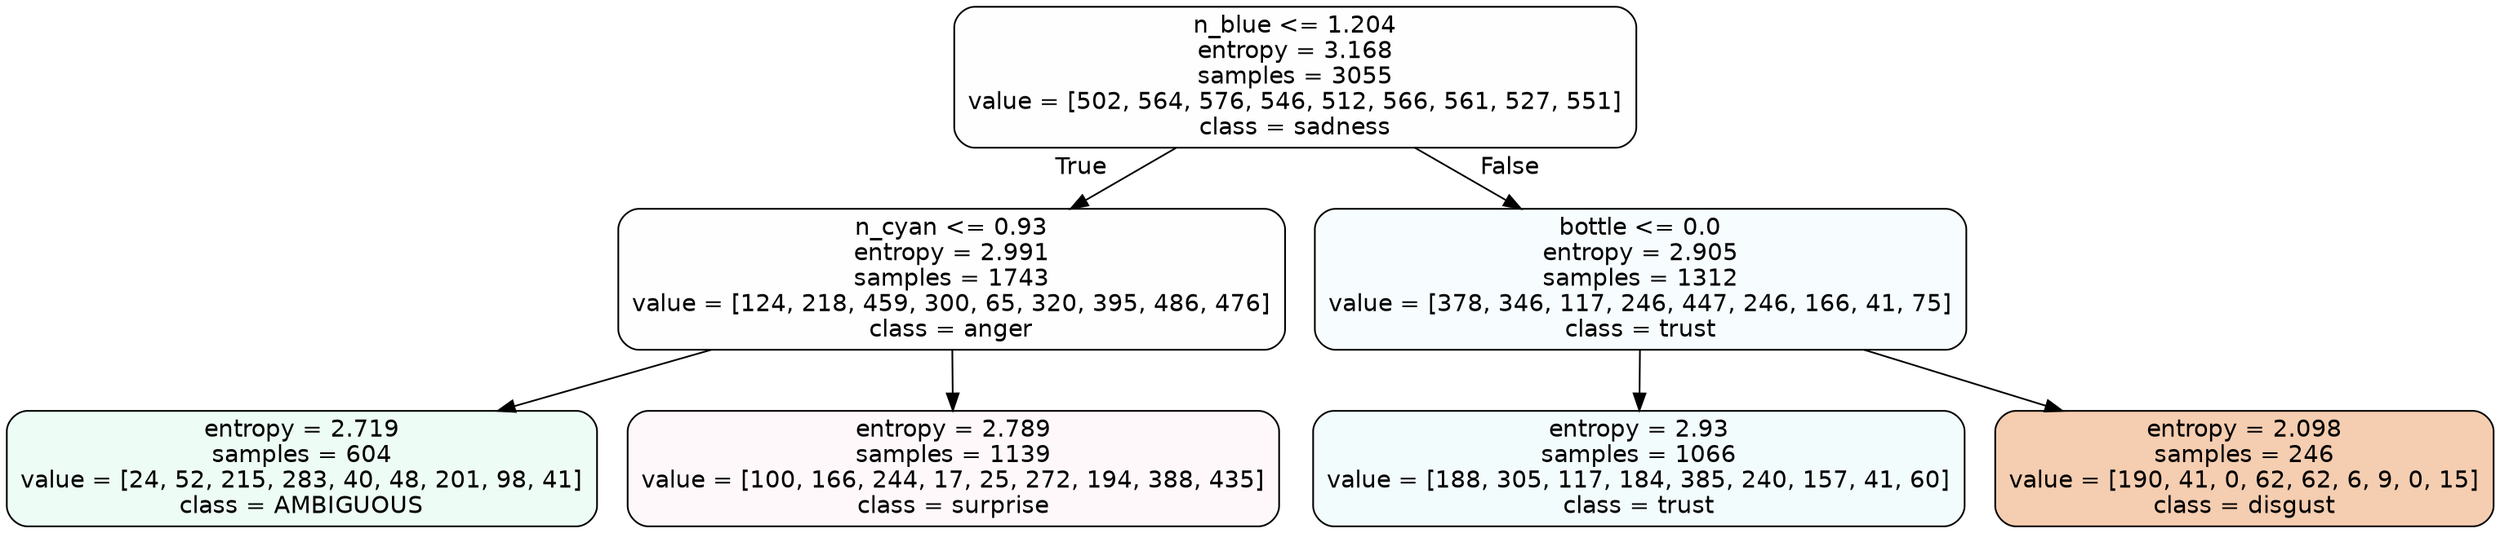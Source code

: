digraph Tree {
node [shape=box, style="filled, rounded", color="black", fontname=helvetica] ;
edge [fontname=helvetica] ;
0 [label="n_blue <= 1.204\nentropy = 3.168\nsamples = 3055\nvalue = [502, 564, 576, 546, 512, 566, 561, 527, 551]\nclass = sadness", fillcolor="#64e53901"] ;
1 [label="n_cyan <= 0.93\nentropy = 2.991\nsamples = 1743\nvalue = [124, 218, 459, 300, 65, 320, 395, 486, 476]\nclass = anger", fillcolor="#e539d701"] ;
0 -> 1 [labeldistance=2.5, labelangle=45, headlabel="True"] ;
2 [label="entropy = 2.719\nsamples = 604\nvalue = [24, 52, 215, 283, 40, 48, 201, 98, 41]\nclass = AMBIGUOUS", fillcolor="#39e58116"] ;
1 -> 2 ;
3 [label="entropy = 2.789\nsamples = 1139\nvalue = [100, 166, 244, 17, 25, 272, 194, 388, 435]\nclass = surprise", fillcolor="#e5396408"] ;
1 -> 3 ;
4 [label="bottle <= 0.0\nentropy = 2.905\nsamples = 1312\nvalue = [378, 346, 117, 246, 447, 246, 166, 41, 75]\nclass = trust", fillcolor="#39d7e50a"] ;
0 -> 4 [labeldistance=2.5, labelangle=-45, headlabel="False"] ;
5 [label="entropy = 2.93\nsamples = 1066\nvalue = [188, 305, 117, 184, 385, 240, 157, 41, 60]\nclass = trust", fillcolor="#39d7e50f"] ;
4 -> 5 ;
6 [label="entropy = 2.098\nsamples = 246\nvalue = [190, 41, 0, 62, 62, 6, 9, 0, 15]\nclass = disgust", fillcolor="#e5813965"] ;
4 -> 6 ;
}